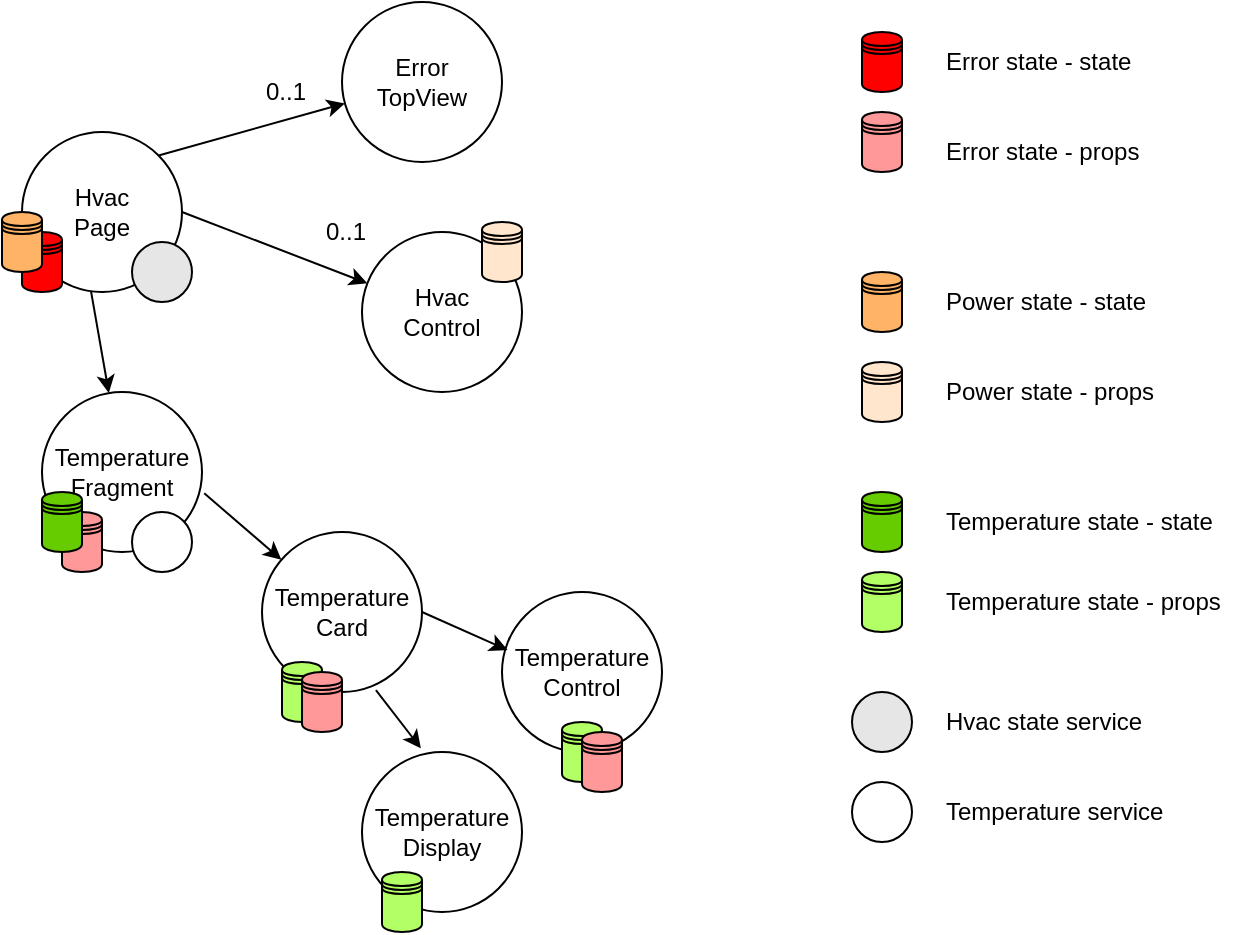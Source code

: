 <mxfile version="12.1.3" type="device" pages="3"><diagram id="RL0XcXiybKB3q-PlKiXd" name="Page-1"><mxGraphModel dx="1179" dy="471" grid="1" gridSize="10" guides="1" tooltips="1" connect="1" arrows="1" fold="1" page="1" pageScale="1" pageWidth="827" pageHeight="1169" math="0" shadow="0"><root><mxCell id="tbMCr9wLj3O3u-lx7dDG-0"/><mxCell id="tbMCr9wLj3O3u-lx7dDG-1" parent="tbMCr9wLj3O3u-lx7dDG-0"/><mxCell id="tbMCr9wLj3O3u-lx7dDG-2" value="Hvac&lt;br&gt;Page" style="ellipse;whiteSpace=wrap;html=1;aspect=fixed;" parent="tbMCr9wLj3O3u-lx7dDG-1" vertex="1"><mxGeometry x="180" y="80" width="80" height="80" as="geometry"/></mxCell><mxCell id="tbMCr9wLj3O3u-lx7dDG-3" value="Hvac&lt;br&gt;Control" style="ellipse;whiteSpace=wrap;html=1;aspect=fixed;" parent="tbMCr9wLj3O3u-lx7dDG-1" vertex="1"><mxGeometry x="350" y="130" width="80" height="80" as="geometry"/></mxCell><mxCell id="tbMCr9wLj3O3u-lx7dDG-4" value="Temperature&lt;br&gt;Fragment" style="ellipse;whiteSpace=wrap;html=1;aspect=fixed;" parent="tbMCr9wLj3O3u-lx7dDG-1" vertex="1"><mxGeometry x="190" y="210" width="80" height="80" as="geometry"/></mxCell><mxCell id="tbMCr9wLj3O3u-lx7dDG-5" value="" style="endArrow=classic;html=1;exitX=1;exitY=0.5;exitDx=0;exitDy=0;" parent="tbMCr9wLj3O3u-lx7dDG-1" source="tbMCr9wLj3O3u-lx7dDG-2" target="tbMCr9wLj3O3u-lx7dDG-3" edge="1"><mxGeometry width="50" height="50" relative="1" as="geometry"><mxPoint x="370" y="130" as="sourcePoint"/><mxPoint x="420" y="80" as="targetPoint"/></mxGeometry></mxCell><mxCell id="tbMCr9wLj3O3u-lx7dDG-6" value="0..1" style="text;html=1;resizable=0;points=[];autosize=1;align=left;verticalAlign=top;spacingTop=-4;" parent="tbMCr9wLj3O3u-lx7dDG-1" vertex="1"><mxGeometry x="330" y="120" width="40" height="20" as="geometry"/></mxCell><mxCell id="tbMCr9wLj3O3u-lx7dDG-7" value="" style="endArrow=classic;html=1;exitX=0.432;exitY=0.999;exitDx=0;exitDy=0;exitPerimeter=0;" parent="tbMCr9wLj3O3u-lx7dDG-1" source="tbMCr9wLj3O3u-lx7dDG-2" target="tbMCr9wLj3O3u-lx7dDG-4" edge="1"><mxGeometry width="50" height="50" relative="1" as="geometry"><mxPoint x="270" y="130" as="sourcePoint"/><mxPoint x="362.666" y="165.641" as="targetPoint"/></mxGeometry></mxCell><mxCell id="tbMCr9wLj3O3u-lx7dDG-8" value="" style="shape=datastore;whiteSpace=wrap;html=1;fillColor=#FF0000;" parent="tbMCr9wLj3O3u-lx7dDG-1" vertex="1"><mxGeometry x="180" y="130" width="20" height="30" as="geometry"/></mxCell><mxCell id="tbMCr9wLj3O3u-lx7dDG-9" value="" style="shape=datastore;whiteSpace=wrap;html=1;fillColor=#FF0000;" parent="tbMCr9wLj3O3u-lx7dDG-1" vertex="1"><mxGeometry x="600" y="30" width="20" height="30" as="geometry"/></mxCell><mxCell id="tbMCr9wLj3O3u-lx7dDG-10" value="Error state - state" style="text;html=1;resizable=0;points=[];autosize=1;align=left;verticalAlign=top;spacingTop=-4;" parent="tbMCr9wLj3O3u-lx7dDG-1" vertex="1"><mxGeometry x="640" y="35" width="110" height="20" as="geometry"/></mxCell><mxCell id="tbMCr9wLj3O3u-lx7dDG-11" value="" style="shape=datastore;whiteSpace=wrap;html=1;fillColor=#FFB366;" parent="tbMCr9wLj3O3u-lx7dDG-1" vertex="1"><mxGeometry x="600" y="150" width="20" height="30" as="geometry"/></mxCell><mxCell id="tbMCr9wLj3O3u-lx7dDG-12" value="Power state - state" style="text;html=1;resizable=0;points=[];autosize=1;align=left;verticalAlign=top;spacingTop=-4;" parent="tbMCr9wLj3O3u-lx7dDG-1" vertex="1"><mxGeometry x="640" y="155" width="120" height="20" as="geometry"/></mxCell><mxCell id="tbMCr9wLj3O3u-lx7dDG-15" value="" style="shape=datastore;whiteSpace=wrap;html=1;fillColor=#FFB366;" parent="tbMCr9wLj3O3u-lx7dDG-1" vertex="1"><mxGeometry x="170" y="120" width="20" height="30" as="geometry"/></mxCell><mxCell id="tbMCr9wLj3O3u-lx7dDG-16" value="" style="shape=datastore;whiteSpace=wrap;html=1;fillColor=#FFE6CC;" parent="tbMCr9wLj3O3u-lx7dDG-1" vertex="1"><mxGeometry x="600" y="195" width="20" height="30" as="geometry"/></mxCell><mxCell id="tbMCr9wLj3O3u-lx7dDG-17" value="Power state - props&lt;br&gt;" style="text;html=1;resizable=0;points=[];autosize=1;align=left;verticalAlign=top;spacingTop=-4;" parent="tbMCr9wLj3O3u-lx7dDG-1" vertex="1"><mxGeometry x="640" y="200" width="120" height="20" as="geometry"/></mxCell><mxCell id="tbMCr9wLj3O3u-lx7dDG-18" value="" style="shape=datastore;whiteSpace=wrap;html=1;fillColor=#FFE6CC;" parent="tbMCr9wLj3O3u-lx7dDG-1" vertex="1"><mxGeometry x="410" y="125" width="20" height="30" as="geometry"/></mxCell><mxCell id="tbMCr9wLj3O3u-lx7dDG-19" value="Error&lt;br&gt;TopView" style="ellipse;whiteSpace=wrap;html=1;aspect=fixed;" parent="tbMCr9wLj3O3u-lx7dDG-1" vertex="1"><mxGeometry x="340" y="15" width="80" height="80" as="geometry"/></mxCell><mxCell id="tbMCr9wLj3O3u-lx7dDG-20" value="" style="endArrow=classic;html=1;exitX=1;exitY=0;exitDx=0;exitDy=0;" parent="tbMCr9wLj3O3u-lx7dDG-1" source="tbMCr9wLj3O3u-lx7dDG-2" target="tbMCr9wLj3O3u-lx7dDG-19" edge="1"><mxGeometry width="50" height="50" relative="1" as="geometry"><mxPoint x="270" y="130" as="sourcePoint"/><mxPoint x="362.666" y="165.641" as="targetPoint"/></mxGeometry></mxCell><mxCell id="tbMCr9wLj3O3u-lx7dDG-21" value="0..1" style="text;html=1;resizable=0;points=[];autosize=1;align=left;verticalAlign=top;spacingTop=-4;" parent="tbMCr9wLj3O3u-lx7dDG-1" vertex="1"><mxGeometry x="300" y="50" width="40" height="20" as="geometry"/></mxCell><mxCell id="tbMCr9wLj3O3u-lx7dDG-25" value="" style="shape=datastore;whiteSpace=wrap;html=1;fillColor=#FF9999;" parent="tbMCr9wLj3O3u-lx7dDG-1" vertex="1"><mxGeometry x="600" y="70" width="20" height="30" as="geometry"/></mxCell><mxCell id="tbMCr9wLj3O3u-lx7dDG-26" value="" style="shape=datastore;whiteSpace=wrap;html=1;fillColor=#FF9999;" parent="tbMCr9wLj3O3u-lx7dDG-1" vertex="1"><mxGeometry x="200" y="270" width="20" height="30" as="geometry"/></mxCell><mxCell id="tbMCr9wLj3O3u-lx7dDG-27" value="Error state - props" style="text;html=1;resizable=0;points=[];autosize=1;align=left;verticalAlign=top;spacingTop=-4;" parent="tbMCr9wLj3O3u-lx7dDG-1" vertex="1"><mxGeometry x="640" y="80" width="110" height="20" as="geometry"/></mxCell><mxCell id="tbMCr9wLj3O3u-lx7dDG-28" value="" style="ellipse;whiteSpace=wrap;html=1;aspect=fixed;fillColor=#FFFFFF;" parent="tbMCr9wLj3O3u-lx7dDG-1" vertex="1"><mxGeometry x="235" y="270" width="30" height="30" as="geometry"/></mxCell><mxCell id="tbMCr9wLj3O3u-lx7dDG-29" value="" style="shape=datastore;whiteSpace=wrap;html=1;fillColor=#66CC00;" parent="tbMCr9wLj3O3u-lx7dDG-1" vertex="1"><mxGeometry x="600" y="260" width="20" height="30" as="geometry"/></mxCell><mxCell id="tbMCr9wLj3O3u-lx7dDG-30" value="" style="shape=datastore;whiteSpace=wrap;html=1;fillColor=#B3FF66;" parent="tbMCr9wLj3O3u-lx7dDG-1" vertex="1"><mxGeometry x="600" y="300" width="20" height="30" as="geometry"/></mxCell><mxCell id="tbMCr9wLj3O3u-lx7dDG-31" value="Temperature state - state" style="text;html=1;resizable=0;points=[];autosize=1;align=left;verticalAlign=top;spacingTop=-4;" parent="tbMCr9wLj3O3u-lx7dDG-1" vertex="1"><mxGeometry x="640" y="265" width="150" height="20" as="geometry"/></mxCell><mxCell id="tbMCr9wLj3O3u-lx7dDG-32" value="" style="shape=datastore;whiteSpace=wrap;html=1;fillColor=#66CC00;" parent="tbMCr9wLj3O3u-lx7dDG-1" vertex="1"><mxGeometry x="190" y="260" width="20" height="30" as="geometry"/></mxCell><mxCell id="tbMCr9wLj3O3u-lx7dDG-33" value="Temperature state - props" style="text;html=1;resizable=0;points=[];autosize=1;align=left;verticalAlign=top;spacingTop=-4;" parent="tbMCr9wLj3O3u-lx7dDG-1" vertex="1"><mxGeometry x="640" y="305" width="150" height="20" as="geometry"/></mxCell><mxCell id="tbMCr9wLj3O3u-lx7dDG-34" value="Temperature&lt;br&gt;Display" style="ellipse;whiteSpace=wrap;html=1;aspect=fixed;" parent="tbMCr9wLj3O3u-lx7dDG-1" vertex="1"><mxGeometry x="350" y="390" width="80" height="80" as="geometry"/></mxCell><mxCell id="tbMCr9wLj3O3u-lx7dDG-35" value="Temperature&lt;br&gt;Control" style="ellipse;whiteSpace=wrap;html=1;aspect=fixed;" parent="tbMCr9wLj3O3u-lx7dDG-1" vertex="1"><mxGeometry x="420" y="310" width="80" height="80" as="geometry"/></mxCell><mxCell id="tbMCr9wLj3O3u-lx7dDG-36" value="Temperature&lt;br&gt;Card" style="ellipse;whiteSpace=wrap;html=1;aspect=fixed;" parent="tbMCr9wLj3O3u-lx7dDG-1" vertex="1"><mxGeometry x="300" y="280" width="80" height="80" as="geometry"/></mxCell><mxCell id="tbMCr9wLj3O3u-lx7dDG-37" value="" style="endArrow=classic;html=1;exitX=1.014;exitY=0.633;exitDx=0;exitDy=0;exitPerimeter=0;" parent="tbMCr9wLj3O3u-lx7dDG-1" source="tbMCr9wLj3O3u-lx7dDG-4" target="tbMCr9wLj3O3u-lx7dDG-36" edge="1"><mxGeometry width="50" height="50" relative="1" as="geometry"><mxPoint x="224.56" y="169.92" as="sourcePoint"/><mxPoint x="233.424" y="220.544" as="targetPoint"/></mxGeometry></mxCell><mxCell id="tbMCr9wLj3O3u-lx7dDG-38" value="" style="endArrow=classic;html=1;exitX=0.712;exitY=0.988;exitDx=0;exitDy=0;exitPerimeter=0;entryX=0.368;entryY=-0.023;entryDx=0;entryDy=0;entryPerimeter=0;" parent="tbMCr9wLj3O3u-lx7dDG-1" source="tbMCr9wLj3O3u-lx7dDG-36" target="tbMCr9wLj3O3u-lx7dDG-34" edge="1"><mxGeometry width="50" height="50" relative="1" as="geometry"><mxPoint x="281.12" y="270.64" as="sourcePoint"/><mxPoint x="319.76" y="303.817" as="targetPoint"/></mxGeometry></mxCell><mxCell id="tbMCr9wLj3O3u-lx7dDG-39" value="" style="endArrow=classic;html=1;exitX=1;exitY=0.5;exitDx=0;exitDy=0;entryX=0.035;entryY=0.363;entryDx=0;entryDy=0;entryPerimeter=0;" parent="tbMCr9wLj3O3u-lx7dDG-1" source="tbMCr9wLj3O3u-lx7dDG-36" target="tbMCr9wLj3O3u-lx7dDG-35" edge="1"><mxGeometry width="50" height="50" relative="1" as="geometry"><mxPoint x="366.96" y="369.04" as="sourcePoint"/><mxPoint x="389.44" y="398.16" as="targetPoint"/></mxGeometry></mxCell><mxCell id="tbMCr9wLj3O3u-lx7dDG-40" value="" style="shape=datastore;whiteSpace=wrap;html=1;fillColor=#B3FF66;" parent="tbMCr9wLj3O3u-lx7dDG-1" vertex="1"><mxGeometry x="310" y="345" width="20" height="30" as="geometry"/></mxCell><mxCell id="tbMCr9wLj3O3u-lx7dDG-41" value="" style="shape=datastore;whiteSpace=wrap;html=1;fillColor=#B3FF66;" parent="tbMCr9wLj3O3u-lx7dDG-1" vertex="1"><mxGeometry x="360" y="450" width="20" height="30" as="geometry"/></mxCell><mxCell id="tbMCr9wLj3O3u-lx7dDG-42" value="" style="shape=datastore;whiteSpace=wrap;html=1;fillColor=#B3FF66;" parent="tbMCr9wLj3O3u-lx7dDG-1" vertex="1"><mxGeometry x="450" y="375" width="20" height="30" as="geometry"/></mxCell><mxCell id="tbMCr9wLj3O3u-lx7dDG-43" value="" style="shape=datastore;whiteSpace=wrap;html=1;fillColor=#FF9999;" parent="tbMCr9wLj3O3u-lx7dDG-1" vertex="1"><mxGeometry x="320" y="350" width="20" height="30" as="geometry"/></mxCell><mxCell id="tbMCr9wLj3O3u-lx7dDG-46" value="" style="shape=datastore;whiteSpace=wrap;html=1;fillColor=#FF9999;" parent="tbMCr9wLj3O3u-lx7dDG-1" vertex="1"><mxGeometry x="460" y="380" width="20" height="30" as="geometry"/></mxCell><mxCell id="tbMCr9wLj3O3u-lx7dDG-49" value="" style="ellipse;whiteSpace=wrap;html=1;aspect=fixed;fillColor=#E6E6E6;" parent="tbMCr9wLj3O3u-lx7dDG-1" vertex="1"><mxGeometry x="235" y="135" width="30" height="30" as="geometry"/></mxCell><mxCell id="XKdHqz5SX91xYBtqzlkM-1" value="" style="ellipse;whiteSpace=wrap;html=1;aspect=fixed;fillColor=#E6E6E6;" vertex="1" parent="tbMCr9wLj3O3u-lx7dDG-1"><mxGeometry x="595" y="360" width="30" height="30" as="geometry"/></mxCell><mxCell id="XKdHqz5SX91xYBtqzlkM-2" value="Hvac state service" style="text;html=1;resizable=0;points=[];autosize=1;align=left;verticalAlign=top;spacingTop=-4;" vertex="1" parent="tbMCr9wLj3O3u-lx7dDG-1"><mxGeometry x="640" y="365" width="110" height="20" as="geometry"/></mxCell><mxCell id="XKdHqz5SX91xYBtqzlkM-3" value="" style="ellipse;whiteSpace=wrap;html=1;aspect=fixed;fillColor=#FFFFFF;" vertex="1" parent="tbMCr9wLj3O3u-lx7dDG-1"><mxGeometry x="595" y="405" width="30" height="30" as="geometry"/></mxCell><mxCell id="XKdHqz5SX91xYBtqzlkM-4" value="Temperature service" style="text;html=1;resizable=0;points=[];autosize=1;align=left;verticalAlign=top;spacingTop=-4;" vertex="1" parent="tbMCr9wLj3O3u-lx7dDG-1"><mxGeometry x="640" y="410" width="120" height="20" as="geometry"/></mxCell></root></mxGraphModel></diagram><diagram id="PJm6Fy7kg-MV_jiIoemZ" name="Page-2"><mxGraphModel dx="1179" dy="471" grid="1" gridSize="10" guides="1" tooltips="1" connect="1" arrows="1" fold="1" page="1" pageScale="1" pageWidth="827" pageHeight="1169" math="0" shadow="0"><root><mxCell id="RJ3TBNHPIIF_eLPC2rUb-0"/><mxCell id="RJ3TBNHPIIF_eLPC2rUb-1" parent="RJ3TBNHPIIF_eLPC2rUb-0"/><mxCell id="RJ3TBNHPIIF_eLPC2rUb-2" value="Hvac&lt;br&gt;Page" style="ellipse;whiteSpace=wrap;html=1;aspect=fixed;" parent="RJ3TBNHPIIF_eLPC2rUb-1" vertex="1"><mxGeometry x="180" y="80" width="80" height="80" as="geometry"/></mxCell><mxCell id="RJ3TBNHPIIF_eLPC2rUb-3" value="Hvac&lt;br&gt;Control" style="ellipse;whiteSpace=wrap;html=1;aspect=fixed;" parent="RJ3TBNHPIIF_eLPC2rUb-1" vertex="1"><mxGeometry x="350" y="130" width="80" height="80" as="geometry"/></mxCell><mxCell id="RJ3TBNHPIIF_eLPC2rUb-4" value="Temperature&lt;br&gt;Fragment" style="ellipse;whiteSpace=wrap;html=1;aspect=fixed;" parent="RJ3TBNHPIIF_eLPC2rUb-1" vertex="1"><mxGeometry x="190" y="210" width="80" height="80" as="geometry"/></mxCell><mxCell id="RJ3TBNHPIIF_eLPC2rUb-5" value="" style="endArrow=classic;html=1;exitX=1;exitY=0.5;exitDx=0;exitDy=0;" parent="RJ3TBNHPIIF_eLPC2rUb-1" source="RJ3TBNHPIIF_eLPC2rUb-2" target="RJ3TBNHPIIF_eLPC2rUb-3" edge="1"><mxGeometry width="50" height="50" relative="1" as="geometry"><mxPoint x="370" y="130" as="sourcePoint"/><mxPoint x="420" y="80" as="targetPoint"/></mxGeometry></mxCell><mxCell id="RJ3TBNHPIIF_eLPC2rUb-6" value="0..1" style="text;html=1;resizable=0;points=[];autosize=1;align=left;verticalAlign=top;spacingTop=-4;" parent="RJ3TBNHPIIF_eLPC2rUb-1" vertex="1"><mxGeometry x="330" y="120" width="40" height="20" as="geometry"/></mxCell><mxCell id="RJ3TBNHPIIF_eLPC2rUb-7" value="" style="endArrow=classic;html=1;exitX=0.432;exitY=0.999;exitDx=0;exitDy=0;exitPerimeter=0;" parent="RJ3TBNHPIIF_eLPC2rUb-1" source="RJ3TBNHPIIF_eLPC2rUb-2" target="RJ3TBNHPIIF_eLPC2rUb-4" edge="1"><mxGeometry width="50" height="50" relative="1" as="geometry"><mxPoint x="270" y="130" as="sourcePoint"/><mxPoint x="362.666" y="165.641" as="targetPoint"/></mxGeometry></mxCell><mxCell id="RJ3TBNHPIIF_eLPC2rUb-8" value="" style="shape=datastore;whiteSpace=wrap;html=1;fillColor=#FF0000;" parent="RJ3TBNHPIIF_eLPC2rUb-1" vertex="1"><mxGeometry x="180" y="130" width="20" height="30" as="geometry"/></mxCell><mxCell id="RJ3TBNHPIIF_eLPC2rUb-9" value="" style="shape=datastore;whiteSpace=wrap;html=1;fillColor=#FF0000;" parent="RJ3TBNHPIIF_eLPC2rUb-1" vertex="1"><mxGeometry x="600" y="30" width="20" height="30" as="geometry"/></mxCell><mxCell id="RJ3TBNHPIIF_eLPC2rUb-10" value="Error state - state - provider&lt;br&gt;" style="text;html=1;resizable=0;points=[];autosize=1;align=left;verticalAlign=top;spacingTop=-4;" parent="RJ3TBNHPIIF_eLPC2rUb-1" vertex="1"><mxGeometry x="640" y="35" width="160" height="20" as="geometry"/></mxCell><mxCell id="RJ3TBNHPIIF_eLPC2rUb-11" value="" style="shape=datastore;whiteSpace=wrap;html=1;fillColor=#FFB366;" parent="RJ3TBNHPIIF_eLPC2rUb-1" vertex="1"><mxGeometry x="600" y="150" width="20" height="30" as="geometry"/></mxCell><mxCell id="RJ3TBNHPIIF_eLPC2rUb-12" value="Power state - state" style="text;html=1;resizable=0;points=[];autosize=1;align=left;verticalAlign=top;spacingTop=-4;" parent="RJ3TBNHPIIF_eLPC2rUb-1" vertex="1"><mxGeometry x="640" y="155" width="120" height="20" as="geometry"/></mxCell><mxCell id="RJ3TBNHPIIF_eLPC2rUb-13" value="" style="shape=datastore;whiteSpace=wrap;html=1;fillColor=#FFB366;" parent="RJ3TBNHPIIF_eLPC2rUb-1" vertex="1"><mxGeometry x="170" y="120" width="20" height="30" as="geometry"/></mxCell><mxCell id="RJ3TBNHPIIF_eLPC2rUb-14" value="" style="shape=datastore;whiteSpace=wrap;html=1;fillColor=#FFE6CC;" parent="RJ3TBNHPIIF_eLPC2rUb-1" vertex="1"><mxGeometry x="600" y="195" width="20" height="30" as="geometry"/></mxCell><mxCell id="RJ3TBNHPIIF_eLPC2rUb-15" value="Power state - props&lt;br&gt;" style="text;html=1;resizable=0;points=[];autosize=1;align=left;verticalAlign=top;spacingTop=-4;" parent="RJ3TBNHPIIF_eLPC2rUb-1" vertex="1"><mxGeometry x="640" y="200" width="120" height="20" as="geometry"/></mxCell><mxCell id="RJ3TBNHPIIF_eLPC2rUb-16" value="" style="shape=datastore;whiteSpace=wrap;html=1;fillColor=#FFE6CC;" parent="RJ3TBNHPIIF_eLPC2rUb-1" vertex="1"><mxGeometry x="410" y="125" width="20" height="30" as="geometry"/></mxCell><mxCell id="RJ3TBNHPIIF_eLPC2rUb-17" value="Error&lt;br&gt;TopView" style="ellipse;whiteSpace=wrap;html=1;aspect=fixed;" parent="RJ3TBNHPIIF_eLPC2rUb-1" vertex="1"><mxGeometry x="340" y="15" width="80" height="80" as="geometry"/></mxCell><mxCell id="RJ3TBNHPIIF_eLPC2rUb-18" value="" style="endArrow=classic;html=1;exitX=1;exitY=0;exitDx=0;exitDy=0;" parent="RJ3TBNHPIIF_eLPC2rUb-1" source="RJ3TBNHPIIF_eLPC2rUb-2" target="RJ3TBNHPIIF_eLPC2rUb-17" edge="1"><mxGeometry width="50" height="50" relative="1" as="geometry"><mxPoint x="270" y="130" as="sourcePoint"/><mxPoint x="362.666" y="165.641" as="targetPoint"/></mxGeometry></mxCell><mxCell id="RJ3TBNHPIIF_eLPC2rUb-19" value="0..1" style="text;html=1;resizable=0;points=[];autosize=1;align=left;verticalAlign=top;spacingTop=-4;" parent="RJ3TBNHPIIF_eLPC2rUb-1" vertex="1"><mxGeometry x="300" y="50" width="40" height="20" as="geometry"/></mxCell><mxCell id="RJ3TBNHPIIF_eLPC2rUb-20" value="" style="shape=datastore;whiteSpace=wrap;html=1;fillColor=#FF9999;" parent="RJ3TBNHPIIF_eLPC2rUb-1" vertex="1"><mxGeometry x="600" y="70" width="20" height="30" as="geometry"/></mxCell><mxCell id="RJ3TBNHPIIF_eLPC2rUb-22" value="Error state - consumer" style="text;html=1;resizable=0;points=[];autosize=1;align=left;verticalAlign=top;spacingTop=-4;" parent="RJ3TBNHPIIF_eLPC2rUb-1" vertex="1"><mxGeometry x="640" y="80" width="130" height="20" as="geometry"/></mxCell><mxCell id="RJ3TBNHPIIF_eLPC2rUb-24" value="" style="shape=datastore;whiteSpace=wrap;html=1;fillColor=#66CC00;" parent="RJ3TBNHPIIF_eLPC2rUb-1" vertex="1"><mxGeometry x="600" y="260" width="20" height="30" as="geometry"/></mxCell><mxCell id="RJ3TBNHPIIF_eLPC2rUb-25" value="" style="shape=datastore;whiteSpace=wrap;html=1;fillColor=#B3FF66;" parent="RJ3TBNHPIIF_eLPC2rUb-1" vertex="1"><mxGeometry x="600" y="300" width="20" height="30" as="geometry"/></mxCell><mxCell id="RJ3TBNHPIIF_eLPC2rUb-26" value="Temperature state - state" style="text;html=1;resizable=0;points=[];autosize=1;align=left;verticalAlign=top;spacingTop=-4;" parent="RJ3TBNHPIIF_eLPC2rUb-1" vertex="1"><mxGeometry x="640" y="265" width="150" height="20" as="geometry"/></mxCell><mxCell id="RJ3TBNHPIIF_eLPC2rUb-27" value="" style="shape=datastore;whiteSpace=wrap;html=1;fillColor=#66CC00;" parent="RJ3TBNHPIIF_eLPC2rUb-1" vertex="1"><mxGeometry x="190" y="260" width="20" height="30" as="geometry"/></mxCell><mxCell id="RJ3TBNHPIIF_eLPC2rUb-28" value="Temperature state - props" style="text;html=1;resizable=0;points=[];autosize=1;align=left;verticalAlign=top;spacingTop=-4;" parent="RJ3TBNHPIIF_eLPC2rUb-1" vertex="1"><mxGeometry x="640" y="305" width="150" height="20" as="geometry"/></mxCell><mxCell id="RJ3TBNHPIIF_eLPC2rUb-29" value="Temperature&lt;br&gt;Display" style="ellipse;whiteSpace=wrap;html=1;aspect=fixed;" parent="RJ3TBNHPIIF_eLPC2rUb-1" vertex="1"><mxGeometry x="350" y="390" width="80" height="80" as="geometry"/></mxCell><mxCell id="RJ3TBNHPIIF_eLPC2rUb-30" value="Temperature&lt;br&gt;Control" style="ellipse;whiteSpace=wrap;html=1;aspect=fixed;" parent="RJ3TBNHPIIF_eLPC2rUb-1" vertex="1"><mxGeometry x="420" y="310" width="80" height="80" as="geometry"/></mxCell><mxCell id="RJ3TBNHPIIF_eLPC2rUb-31" value="Temperature&lt;br&gt;Card" style="ellipse;whiteSpace=wrap;html=1;aspect=fixed;" parent="RJ3TBNHPIIF_eLPC2rUb-1" vertex="1"><mxGeometry x="300" y="280" width="80" height="80" as="geometry"/></mxCell><mxCell id="RJ3TBNHPIIF_eLPC2rUb-32" value="" style="endArrow=classic;html=1;exitX=1.014;exitY=0.633;exitDx=0;exitDy=0;exitPerimeter=0;" parent="RJ3TBNHPIIF_eLPC2rUb-1" source="RJ3TBNHPIIF_eLPC2rUb-4" target="RJ3TBNHPIIF_eLPC2rUb-31" edge="1"><mxGeometry width="50" height="50" relative="1" as="geometry"><mxPoint x="224.56" y="169.92" as="sourcePoint"/><mxPoint x="233.424" y="220.544" as="targetPoint"/></mxGeometry></mxCell><mxCell id="RJ3TBNHPIIF_eLPC2rUb-33" value="" style="endArrow=classic;html=1;exitX=0.712;exitY=0.988;exitDx=0;exitDy=0;exitPerimeter=0;entryX=0.368;entryY=-0.023;entryDx=0;entryDy=0;entryPerimeter=0;" parent="RJ3TBNHPIIF_eLPC2rUb-1" source="RJ3TBNHPIIF_eLPC2rUb-31" target="RJ3TBNHPIIF_eLPC2rUb-29" edge="1"><mxGeometry width="50" height="50" relative="1" as="geometry"><mxPoint x="281.12" y="270.64" as="sourcePoint"/><mxPoint x="319.76" y="303.817" as="targetPoint"/></mxGeometry></mxCell><mxCell id="RJ3TBNHPIIF_eLPC2rUb-34" value="" style="endArrow=classic;html=1;exitX=1;exitY=0.5;exitDx=0;exitDy=0;entryX=0.035;entryY=0.363;entryDx=0;entryDy=0;entryPerimeter=0;" parent="RJ3TBNHPIIF_eLPC2rUb-1" source="RJ3TBNHPIIF_eLPC2rUb-31" target="RJ3TBNHPIIF_eLPC2rUb-30" edge="1"><mxGeometry width="50" height="50" relative="1" as="geometry"><mxPoint x="366.96" y="369.04" as="sourcePoint"/><mxPoint x="389.44" y="398.16" as="targetPoint"/></mxGeometry></mxCell><mxCell id="RJ3TBNHPIIF_eLPC2rUb-35" value="" style="shape=datastore;whiteSpace=wrap;html=1;fillColor=#B3FF66;" parent="RJ3TBNHPIIF_eLPC2rUb-1" vertex="1"><mxGeometry x="310" y="345" width="20" height="30" as="geometry"/></mxCell><mxCell id="RJ3TBNHPIIF_eLPC2rUb-36" value="" style="shape=datastore;whiteSpace=wrap;html=1;fillColor=#B3FF66;" parent="RJ3TBNHPIIF_eLPC2rUb-1" vertex="1"><mxGeometry x="360" y="450" width="20" height="30" as="geometry"/></mxCell><mxCell id="RJ3TBNHPIIF_eLPC2rUb-37" value="" style="shape=datastore;whiteSpace=wrap;html=1;fillColor=#B3FF66;" parent="RJ3TBNHPIIF_eLPC2rUb-1" vertex="1"><mxGeometry x="450" y="375" width="20" height="30" as="geometry"/></mxCell><mxCell id="esVhKDsyxu0Wktz4Ab8E-0" value="" style="shape=datastore;whiteSpace=wrap;html=1;fillColor=#FF9999;" parent="RJ3TBNHPIIF_eLPC2rUb-1" vertex="1"><mxGeometry x="360" y="330" width="20" height="30" as="geometry"/></mxCell><mxCell id="esVhKDsyxu0Wktz4Ab8E-1" value="" style="shape=datastore;whiteSpace=wrap;html=1;fillColor=#FF9999;" parent="RJ3TBNHPIIF_eLPC2rUb-1" vertex="1"><mxGeometry x="480" y="360" width="20" height="30" as="geometry"/></mxCell><mxCell id="exRPFmxzXTVsqe9g738n-0" value="" style="ellipse;whiteSpace=wrap;html=1;aspect=fixed;fillColor=#E6E6E6;" vertex="1" parent="RJ3TBNHPIIF_eLPC2rUb-1"><mxGeometry x="595" y="360" width="30" height="30" as="geometry"/></mxCell><mxCell id="exRPFmxzXTVsqe9g738n-1" value="Hvac state service" style="text;html=1;resizable=0;points=[];autosize=1;align=left;verticalAlign=top;spacingTop=-4;" vertex="1" parent="RJ3TBNHPIIF_eLPC2rUb-1"><mxGeometry x="640" y="365" width="110" height="20" as="geometry"/></mxCell><mxCell id="exRPFmxzXTVsqe9g738n-2" value="" style="ellipse;whiteSpace=wrap;html=1;aspect=fixed;fillColor=#FFFFFF;" vertex="1" parent="RJ3TBNHPIIF_eLPC2rUb-1"><mxGeometry x="595" y="405" width="30" height="30" as="geometry"/></mxCell><mxCell id="exRPFmxzXTVsqe9g738n-3" value="Temperature service" style="text;html=1;resizable=0;points=[];autosize=1;align=left;verticalAlign=top;spacingTop=-4;" vertex="1" parent="RJ3TBNHPIIF_eLPC2rUb-1"><mxGeometry x="640" y="410" width="120" height="20" as="geometry"/></mxCell><mxCell id="jJgadwEPjrH7-5G8em86-0" value="" style="ellipse;whiteSpace=wrap;html=1;aspect=fixed;fillColor=#E6E6E6;" vertex="1" parent="RJ3TBNHPIIF_eLPC2rUb-1"><mxGeometry x="235" y="135" width="30" height="30" as="geometry"/></mxCell><mxCell id="6QEVZbWquSSw8fyCh-J0-0" value="" style="ellipse;whiteSpace=wrap;html=1;aspect=fixed;fillColor=#FFFFFF;" vertex="1" parent="RJ3TBNHPIIF_eLPC2rUb-1"><mxGeometry x="235" y="270" width="30" height="30" as="geometry"/></mxCell></root></mxGraphModel></diagram><diagram name="Page-3" id="Dwy6JIko3P72boMyuUtE"><mxGraphModel dx="1179" dy="471" grid="1" gridSize="10" guides="1" tooltips="1" connect="1" arrows="1" fold="1" page="1" pageScale="1" pageWidth="827" pageHeight="1169" math="0" shadow="0"><root><mxCell id="wsuYbbpoKrYgt-pzNfO7-0"/><mxCell id="wsuYbbpoKrYgt-pzNfO7-1" parent="wsuYbbpoKrYgt-pzNfO7-0"/><mxCell id="wsuYbbpoKrYgt-pzNfO7-2" value="Hvac&lt;br&gt;Page" style="ellipse;whiteSpace=wrap;html=1;aspect=fixed;" vertex="1" parent="wsuYbbpoKrYgt-pzNfO7-1"><mxGeometry x="190" y="335" width="80" height="80" as="geometry"/></mxCell><mxCell id="wsuYbbpoKrYgt-pzNfO7-3" value="Hvac&lt;br&gt;Control" style="ellipse;whiteSpace=wrap;html=1;aspect=fixed;" vertex="1" parent="wsuYbbpoKrYgt-pzNfO7-1"><mxGeometry x="360" y="385" width="80" height="80" as="geometry"/></mxCell><mxCell id="wsuYbbpoKrYgt-pzNfO7-4" value="Temperature&lt;br&gt;Fragment" style="ellipse;whiteSpace=wrap;html=1;aspect=fixed;" vertex="1" parent="wsuYbbpoKrYgt-pzNfO7-1"><mxGeometry x="200" y="465" width="80" height="80" as="geometry"/></mxCell><mxCell id="wsuYbbpoKrYgt-pzNfO7-5" value="" style="endArrow=classic;html=1;exitX=1;exitY=0.5;exitDx=0;exitDy=0;" edge="1" parent="wsuYbbpoKrYgt-pzNfO7-1" source="wsuYbbpoKrYgt-pzNfO7-2" target="wsuYbbpoKrYgt-pzNfO7-3"><mxGeometry width="50" height="50" relative="1" as="geometry"><mxPoint x="380" y="385" as="sourcePoint"/><mxPoint x="430" y="335" as="targetPoint"/></mxGeometry></mxCell><mxCell id="wsuYbbpoKrYgt-pzNfO7-6" value="0..1" style="text;html=1;resizable=0;points=[];autosize=1;align=left;verticalAlign=top;spacingTop=-4;" vertex="1" parent="wsuYbbpoKrYgt-pzNfO7-1"><mxGeometry x="340" y="375" width="40" height="20" as="geometry"/></mxCell><mxCell id="wsuYbbpoKrYgt-pzNfO7-7" value="" style="endArrow=classic;html=1;exitX=0.432;exitY=0.999;exitDx=0;exitDy=0;exitPerimeter=0;" edge="1" parent="wsuYbbpoKrYgt-pzNfO7-1" source="wsuYbbpoKrYgt-pzNfO7-2" target="wsuYbbpoKrYgt-pzNfO7-4"><mxGeometry width="50" height="50" relative="1" as="geometry"><mxPoint x="280" y="385" as="sourcePoint"/><mxPoint x="372.666" y="420.641" as="targetPoint"/></mxGeometry></mxCell><mxCell id="wsuYbbpoKrYgt-pzNfO7-8" value="" style="shape=datastore;whiteSpace=wrap;html=1;fillColor=#FF0000;" vertex="1" parent="wsuYbbpoKrYgt-pzNfO7-1"><mxGeometry x="190" y="385" width="20" height="30" as="geometry"/></mxCell><mxCell id="wsuYbbpoKrYgt-pzNfO7-9" value="" style="shape=datastore;whiteSpace=wrap;html=1;fillColor=#FF0000;" vertex="1" parent="wsuYbbpoKrYgt-pzNfO7-1"><mxGeometry x="610" y="285" width="20" height="30" as="geometry"/></mxCell><mxCell id="wsuYbbpoKrYgt-pzNfO7-10" value="Error state - state - provider&lt;br&gt;" style="text;html=1;resizable=0;points=[];autosize=1;align=left;verticalAlign=top;spacingTop=-4;" vertex="1" parent="wsuYbbpoKrYgt-pzNfO7-1"><mxGeometry x="650" y="290" width="160" height="20" as="geometry"/></mxCell><mxCell id="wsuYbbpoKrYgt-pzNfO7-11" value="" style="shape=datastore;whiteSpace=wrap;html=1;fillColor=#FFB366;" vertex="1" parent="wsuYbbpoKrYgt-pzNfO7-1"><mxGeometry x="610" y="405" width="20" height="30" as="geometry"/></mxCell><mxCell id="wsuYbbpoKrYgt-pzNfO7-12" value="Power state - state" style="text;html=1;resizable=0;points=[];autosize=1;align=left;verticalAlign=top;spacingTop=-4;" vertex="1" parent="wsuYbbpoKrYgt-pzNfO7-1"><mxGeometry x="650" y="410" width="120" height="20" as="geometry"/></mxCell><mxCell id="wsuYbbpoKrYgt-pzNfO7-13" value="" style="shape=datastore;whiteSpace=wrap;html=1;fillColor=#FFB366;" vertex="1" parent="wsuYbbpoKrYgt-pzNfO7-1"><mxGeometry x="180" y="375" width="20" height="30" as="geometry"/></mxCell><mxCell id="wsuYbbpoKrYgt-pzNfO7-14" value="" style="shape=datastore;whiteSpace=wrap;html=1;fillColor=#FFE6CC;" vertex="1" parent="wsuYbbpoKrYgt-pzNfO7-1"><mxGeometry x="610" y="450" width="20" height="30" as="geometry"/></mxCell><mxCell id="wsuYbbpoKrYgt-pzNfO7-15" value="Power state - props&lt;br&gt;" style="text;html=1;resizable=0;points=[];autosize=1;align=left;verticalAlign=top;spacingTop=-4;" vertex="1" parent="wsuYbbpoKrYgt-pzNfO7-1"><mxGeometry x="650" y="455" width="120" height="20" as="geometry"/></mxCell><mxCell id="wsuYbbpoKrYgt-pzNfO7-16" value="" style="shape=datastore;whiteSpace=wrap;html=1;fillColor=#FFE6CC;" vertex="1" parent="wsuYbbpoKrYgt-pzNfO7-1"><mxGeometry x="420" y="380" width="20" height="30" as="geometry"/></mxCell><mxCell id="wsuYbbpoKrYgt-pzNfO7-17" value="Error&lt;br&gt;TopView" style="ellipse;whiteSpace=wrap;html=1;aspect=fixed;" vertex="1" parent="wsuYbbpoKrYgt-pzNfO7-1"><mxGeometry x="350" y="270" width="80" height="80" as="geometry"/></mxCell><mxCell id="wsuYbbpoKrYgt-pzNfO7-18" value="" style="endArrow=classic;html=1;exitX=1;exitY=0;exitDx=0;exitDy=0;" edge="1" parent="wsuYbbpoKrYgt-pzNfO7-1" source="wsuYbbpoKrYgt-pzNfO7-2" target="wsuYbbpoKrYgt-pzNfO7-17"><mxGeometry width="50" height="50" relative="1" as="geometry"><mxPoint x="280" y="385" as="sourcePoint"/><mxPoint x="372.666" y="420.641" as="targetPoint"/></mxGeometry></mxCell><mxCell id="wsuYbbpoKrYgt-pzNfO7-19" value="0..1" style="text;html=1;resizable=0;points=[];autosize=1;align=left;verticalAlign=top;spacingTop=-4;" vertex="1" parent="wsuYbbpoKrYgt-pzNfO7-1"><mxGeometry x="310" y="305" width="40" height="20" as="geometry"/></mxCell><mxCell id="wsuYbbpoKrYgt-pzNfO7-20" value="" style="shape=datastore;whiteSpace=wrap;html=1;fillColor=#FF9999;" vertex="1" parent="wsuYbbpoKrYgt-pzNfO7-1"><mxGeometry x="610" y="325" width="20" height="30" as="geometry"/></mxCell><mxCell id="wsuYbbpoKrYgt-pzNfO7-21" value="Error state - consumer" style="text;html=1;resizable=0;points=[];autosize=1;align=left;verticalAlign=top;spacingTop=-4;" vertex="1" parent="wsuYbbpoKrYgt-pzNfO7-1"><mxGeometry x="650" y="335" width="130" height="20" as="geometry"/></mxCell><mxCell id="wsuYbbpoKrYgt-pzNfO7-22" value="" style="shape=datastore;whiteSpace=wrap;html=1;fillColor=#66CC00;" vertex="1" parent="wsuYbbpoKrYgt-pzNfO7-1"><mxGeometry x="610" y="515" width="20" height="30" as="geometry"/></mxCell><mxCell id="wsuYbbpoKrYgt-pzNfO7-23" value="" style="shape=datastore;whiteSpace=wrap;html=1;fillColor=#B3FF66;" vertex="1" parent="wsuYbbpoKrYgt-pzNfO7-1"><mxGeometry x="610" y="555" width="20" height="30" as="geometry"/></mxCell><mxCell id="wsuYbbpoKrYgt-pzNfO7-24" value="Temperature state - state" style="text;html=1;resizable=0;points=[];autosize=1;align=left;verticalAlign=top;spacingTop=-4;" vertex="1" parent="wsuYbbpoKrYgt-pzNfO7-1"><mxGeometry x="650" y="520" width="150" height="20" as="geometry"/></mxCell><mxCell id="wsuYbbpoKrYgt-pzNfO7-25" value="" style="shape=datastore;whiteSpace=wrap;html=1;fillColor=#66CC00;" vertex="1" parent="wsuYbbpoKrYgt-pzNfO7-1"><mxGeometry x="200" y="515" width="20" height="30" as="geometry"/></mxCell><mxCell id="wsuYbbpoKrYgt-pzNfO7-26" value="Temperature state - props" style="text;html=1;resizable=0;points=[];autosize=1;align=left;verticalAlign=top;spacingTop=-4;" vertex="1" parent="wsuYbbpoKrYgt-pzNfO7-1"><mxGeometry x="650" y="560" width="150" height="20" as="geometry"/></mxCell><mxCell id="wsuYbbpoKrYgt-pzNfO7-27" value="Temperature&lt;br&gt;Display" style="ellipse;whiteSpace=wrap;html=1;aspect=fixed;" vertex="1" parent="wsuYbbpoKrYgt-pzNfO7-1"><mxGeometry x="360" y="645" width="80" height="80" as="geometry"/></mxCell><mxCell id="wsuYbbpoKrYgt-pzNfO7-28" value="Temperature&lt;br&gt;Control" style="ellipse;whiteSpace=wrap;html=1;aspect=fixed;" vertex="1" parent="wsuYbbpoKrYgt-pzNfO7-1"><mxGeometry x="430" y="565" width="80" height="80" as="geometry"/></mxCell><mxCell id="wsuYbbpoKrYgt-pzNfO7-29" value="Temperature&lt;br&gt;Card" style="ellipse;whiteSpace=wrap;html=1;aspect=fixed;" vertex="1" parent="wsuYbbpoKrYgt-pzNfO7-1"><mxGeometry x="310" y="535" width="80" height="80" as="geometry"/></mxCell><mxCell id="wsuYbbpoKrYgt-pzNfO7-30" value="" style="endArrow=classic;html=1;exitX=1.014;exitY=0.633;exitDx=0;exitDy=0;exitPerimeter=0;" edge="1" parent="wsuYbbpoKrYgt-pzNfO7-1" source="wsuYbbpoKrYgt-pzNfO7-4" target="wsuYbbpoKrYgt-pzNfO7-29"><mxGeometry width="50" height="50" relative="1" as="geometry"><mxPoint x="234.56" y="424.92" as="sourcePoint"/><mxPoint x="243.424" y="475.544" as="targetPoint"/></mxGeometry></mxCell><mxCell id="wsuYbbpoKrYgt-pzNfO7-31" value="" style="endArrow=classic;html=1;exitX=0.712;exitY=0.988;exitDx=0;exitDy=0;exitPerimeter=0;entryX=0.368;entryY=-0.023;entryDx=0;entryDy=0;entryPerimeter=0;" edge="1" parent="wsuYbbpoKrYgt-pzNfO7-1" source="wsuYbbpoKrYgt-pzNfO7-29" target="wsuYbbpoKrYgt-pzNfO7-27"><mxGeometry width="50" height="50" relative="1" as="geometry"><mxPoint x="291.12" y="525.64" as="sourcePoint"/><mxPoint x="329.76" y="558.817" as="targetPoint"/></mxGeometry></mxCell><mxCell id="wsuYbbpoKrYgt-pzNfO7-32" value="" style="endArrow=classic;html=1;exitX=1;exitY=0.5;exitDx=0;exitDy=0;entryX=0.035;entryY=0.363;entryDx=0;entryDy=0;entryPerimeter=0;" edge="1" parent="wsuYbbpoKrYgt-pzNfO7-1" source="wsuYbbpoKrYgt-pzNfO7-29" target="wsuYbbpoKrYgt-pzNfO7-28"><mxGeometry width="50" height="50" relative="1" as="geometry"><mxPoint x="376.96" y="624.04" as="sourcePoint"/><mxPoint x="399.44" y="653.16" as="targetPoint"/></mxGeometry></mxCell><mxCell id="wsuYbbpoKrYgt-pzNfO7-33" value="" style="shape=datastore;whiteSpace=wrap;html=1;fillColor=#B3FF66;" vertex="1" parent="wsuYbbpoKrYgt-pzNfO7-1"><mxGeometry x="320" y="600" width="20" height="30" as="geometry"/></mxCell><mxCell id="wsuYbbpoKrYgt-pzNfO7-34" value="" style="shape=datastore;whiteSpace=wrap;html=1;fillColor=#B3FF66;" vertex="1" parent="wsuYbbpoKrYgt-pzNfO7-1"><mxGeometry x="370" y="705" width="20" height="30" as="geometry"/></mxCell><mxCell id="wsuYbbpoKrYgt-pzNfO7-35" value="" style="shape=datastore;whiteSpace=wrap;html=1;fillColor=#B3FF66;" vertex="1" parent="wsuYbbpoKrYgt-pzNfO7-1"><mxGeometry x="460" y="630" width="20" height="30" as="geometry"/></mxCell><mxCell id="wsuYbbpoKrYgt-pzNfO7-36" value="" style="shape=datastore;whiteSpace=wrap;html=1;fillColor=#FF9999;" vertex="1" parent="wsuYbbpoKrYgt-pzNfO7-1"><mxGeometry x="370" y="585" width="20" height="30" as="geometry"/></mxCell><mxCell id="wsuYbbpoKrYgt-pzNfO7-37" value="" style="shape=datastore;whiteSpace=wrap;html=1;fillColor=#FF9999;" vertex="1" parent="wsuYbbpoKrYgt-pzNfO7-1"><mxGeometry x="490" y="615" width="20" height="30" as="geometry"/></mxCell><mxCell id="wsuYbbpoKrYgt-pzNfO7-38" value="" style="ellipse;whiteSpace=wrap;html=1;aspect=fixed;fillColor=#E6E6E6;" vertex="1" parent="wsuYbbpoKrYgt-pzNfO7-1"><mxGeometry x="605" y="615" width="30" height="30" as="geometry"/></mxCell><mxCell id="wsuYbbpoKrYgt-pzNfO7-39" value="Hvac state service" style="text;html=1;resizable=0;points=[];autosize=1;align=left;verticalAlign=top;spacingTop=-4;" vertex="1" parent="wsuYbbpoKrYgt-pzNfO7-1"><mxGeometry x="650" y="620" width="110" height="20" as="geometry"/></mxCell><mxCell id="wsuYbbpoKrYgt-pzNfO7-40" value="" style="ellipse;whiteSpace=wrap;html=1;aspect=fixed;fillColor=#FFFFFF;" vertex="1" parent="wsuYbbpoKrYgt-pzNfO7-1"><mxGeometry x="605" y="660" width="30" height="30" as="geometry"/></mxCell><mxCell id="wsuYbbpoKrYgt-pzNfO7-41" value="Temperature service" style="text;html=1;resizable=0;points=[];autosize=1;align=left;verticalAlign=top;spacingTop=-4;" vertex="1" parent="wsuYbbpoKrYgt-pzNfO7-1"><mxGeometry x="650" y="665" width="120" height="20" as="geometry"/></mxCell><mxCell id="wsuYbbpoKrYgt-pzNfO7-42" value="" style="ellipse;whiteSpace=wrap;html=1;aspect=fixed;fillColor=#E6E6E6;" vertex="1" parent="wsuYbbpoKrYgt-pzNfO7-1"><mxGeometry x="245" y="390" width="30" height="30" as="geometry"/></mxCell><mxCell id="wsuYbbpoKrYgt-pzNfO7-43" value="" style="ellipse;whiteSpace=wrap;html=1;aspect=fixed;fillColor=#FFFFFF;" vertex="1" parent="wsuYbbpoKrYgt-pzNfO7-1"><mxGeometry x="245" y="525" width="30" height="30" as="geometry"/></mxCell><mxCell id="NCcpfbRS-MBx5q_if_2O-0" value="App" style="ellipse;whiteSpace=wrap;html=1;aspect=fixed;" vertex="1" parent="wsuYbbpoKrYgt-pzNfO7-1"><mxGeometry x="110" y="150" width="80" height="80" as="geometry"/></mxCell><mxCell id="NCcpfbRS-MBx5q_if_2O-1" value="" style="endArrow=classic;html=1;exitX=0.773;exitY=0.892;exitDx=0;exitDy=0;exitPerimeter=0;" edge="1" parent="wsuYbbpoKrYgt-pzNfO7-1" source="NCcpfbRS-MBx5q_if_2O-0" target="wsuYbbpoKrYgt-pzNfO7-2"><mxGeometry width="50" height="50" relative="1" as="geometry"><mxPoint x="268.284" y="356.716" as="sourcePoint"/><mxPoint x="361.43" y="330.599" as="targetPoint"/></mxGeometry></mxCell><mxCell id="NCcpfbRS-MBx5q_if_2O-2" value="Login&lt;br&gt;Page" style="ellipse;whiteSpace=wrap;html=1;aspect=fixed;" vertex="1" parent="wsuYbbpoKrYgt-pzNfO7-1"><mxGeometry x="290" y="150" width="80" height="80" as="geometry"/></mxCell><mxCell id="NCcpfbRS-MBx5q_if_2O-3" value="" style="endArrow=classic;html=1;" edge="1" parent="wsuYbbpoKrYgt-pzNfO7-1" source="NCcpfbRS-MBx5q_if_2O-0" target="NCcpfbRS-MBx5q_if_2O-2"><mxGeometry width="50" height="50" relative="1" as="geometry"><mxPoint x="151.84" y="261.36" as="sourcePoint"/><mxPoint x="216.725" y="352.469" as="targetPoint"/></mxGeometry></mxCell><mxCell id="NCcpfbRS-MBx5q_if_2O-4" value="0..1" style="text;html=1;resizable=0;points=[];autosize=1;align=left;verticalAlign=top;spacingTop=-4;" vertex="1" parent="wsuYbbpoKrYgt-pzNfO7-1"><mxGeometry x="210" y="305" width="40" height="20" as="geometry"/></mxCell><mxCell id="NCcpfbRS-MBx5q_if_2O-6" value="/hvac" style="text;html=1;resizable=0;points=[];autosize=1;align=left;verticalAlign=top;spacingTop=-4;" vertex="1" parent="wsuYbbpoKrYgt-pzNfO7-1"><mxGeometry x="150" y="265" width="40" height="20" as="geometry"/></mxCell><mxCell id="NCcpfbRS-MBx5q_if_2O-7" value="/login" style="text;html=1;resizable=0;points=[];autosize=1;align=left;verticalAlign=top;spacingTop=-4;" vertex="1" parent="wsuYbbpoKrYgt-pzNfO7-1"><mxGeometry x="210" y="160" width="40" height="20" as="geometry"/></mxCell><mxCell id="NCcpfbRS-MBx5q_if_2O-8" value="/" style="text;html=1;resizable=0;points=[];autosize=1;align=left;verticalAlign=top;spacingTop=-4;" vertex="1" parent="wsuYbbpoKrYgt-pzNfO7-1"><mxGeometry x="110" y="130" width="20" height="20" as="geometry"/></mxCell></root></mxGraphModel></diagram></mxfile>